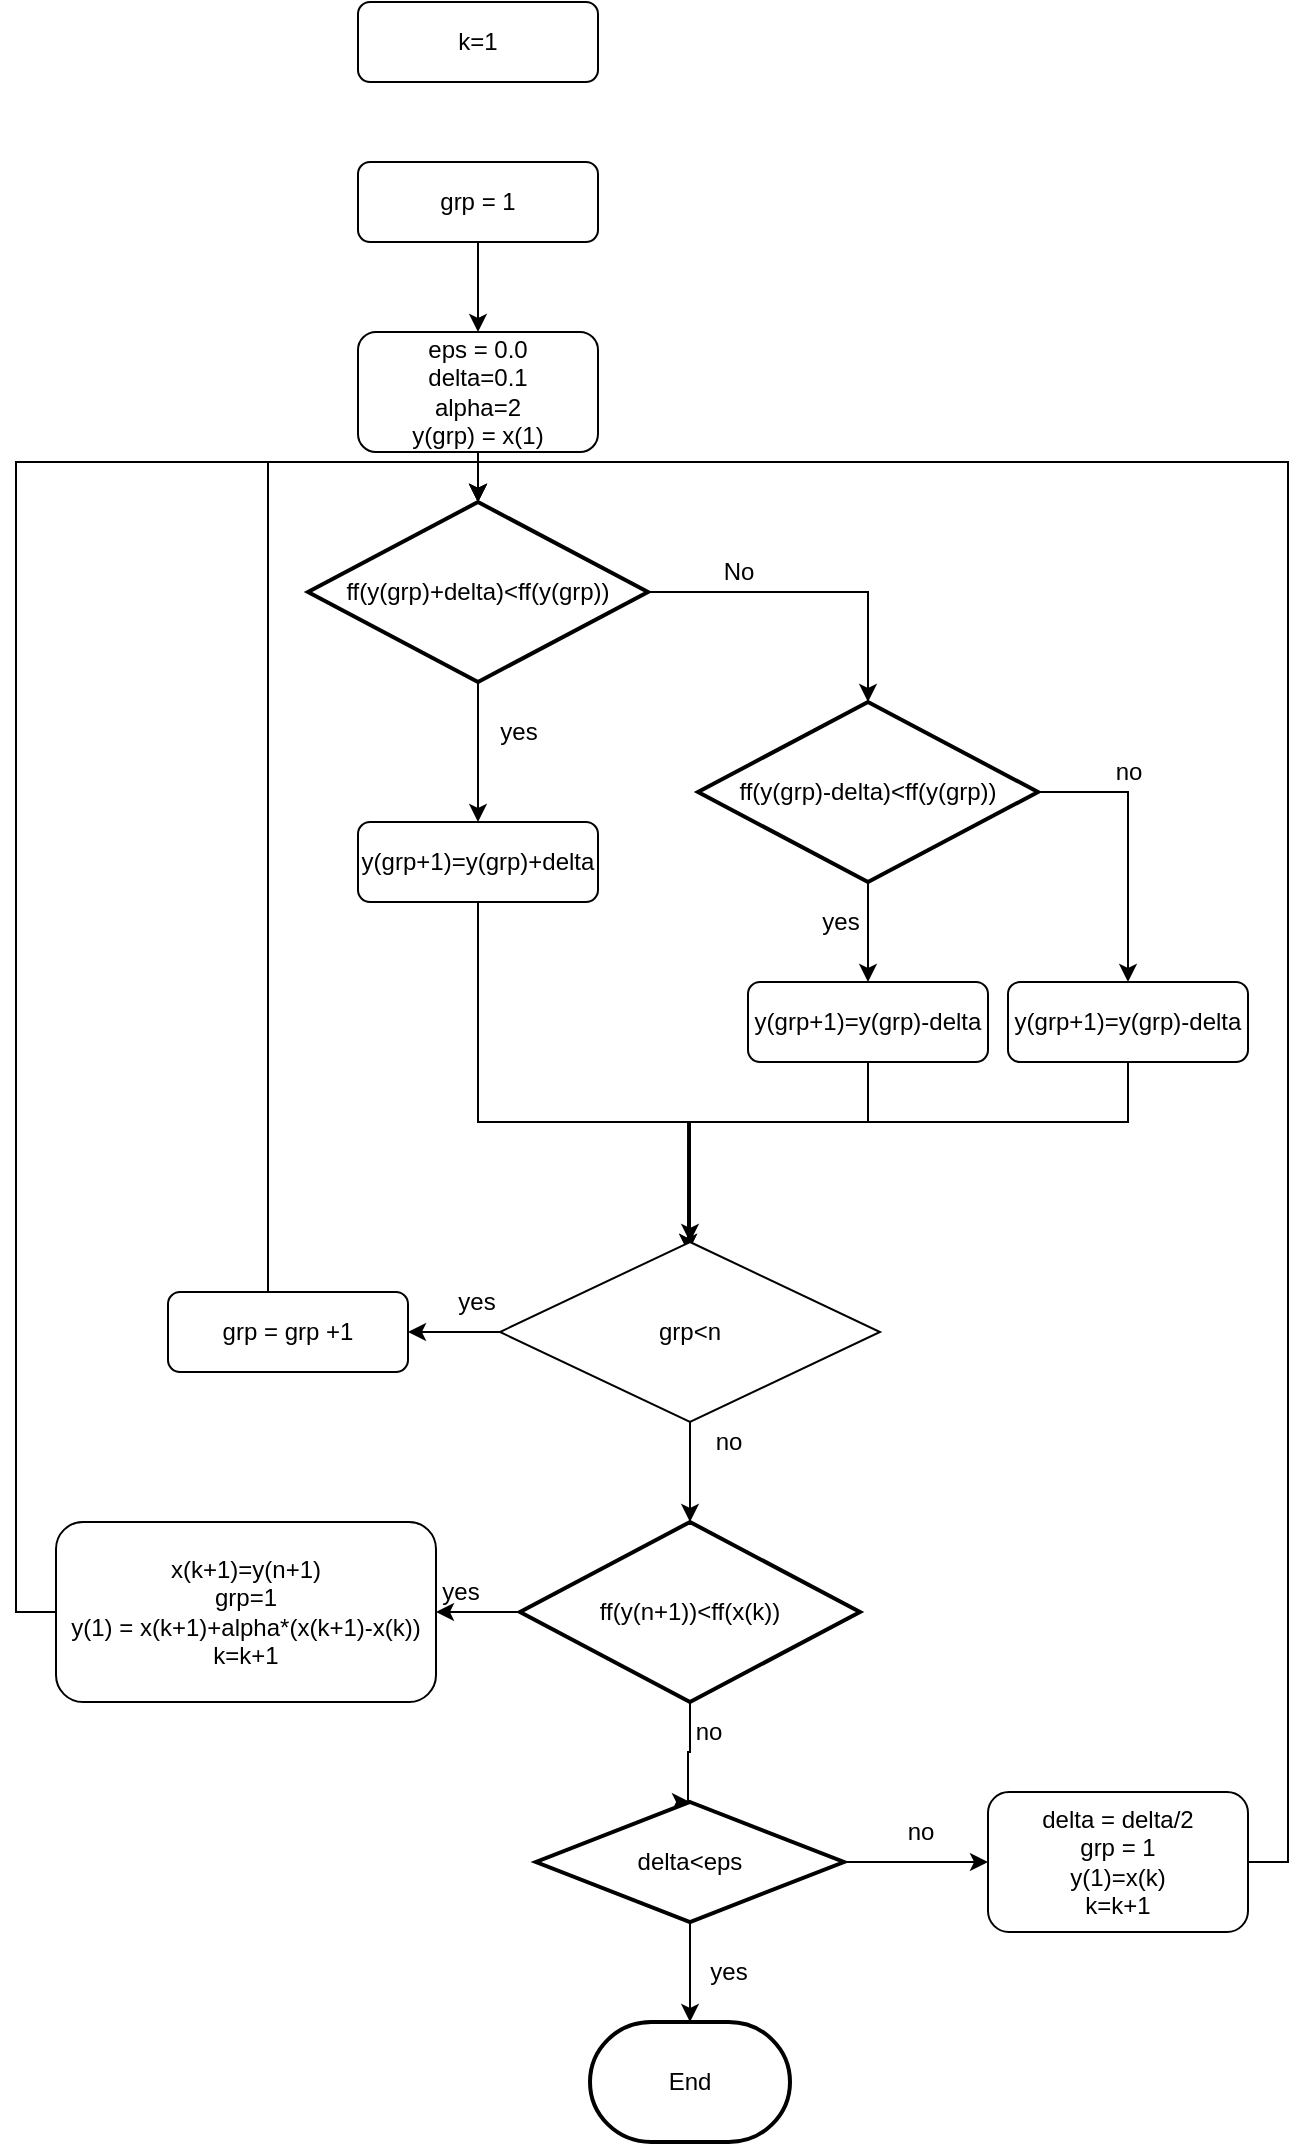 <mxfile version="20.2.3" type="device"><diagram id="C5RBs43oDa-KdzZeNtuy" name="Page-1"><mxGraphModel dx="868" dy="553" grid="1" gridSize="10" guides="1" tooltips="1" connect="1" arrows="1" fold="1" page="1" pageScale="1" pageWidth="827" pageHeight="1169" math="0" shadow="0"><root><mxCell id="WIyWlLk6GJQsqaUBKTNV-0"/><mxCell id="WIyWlLk6GJQsqaUBKTNV-1" parent="WIyWlLk6GJQsqaUBKTNV-0"/><mxCell id="IJahb92h7M04lom8zVv1-36" style="edgeStyle=orthogonalEdgeStyle;rounded=0;orthogonalLoop=1;jettySize=auto;html=1;exitX=0.5;exitY=1;exitDx=0;exitDy=0;entryX=0.5;entryY=0;entryDx=0;entryDy=0;" edge="1" parent="WIyWlLk6GJQsqaUBKTNV-1" source="IJahb92h7M04lom8zVv1-32"><mxGeometry relative="1" as="geometry"><mxPoint x="255" y="340" as="targetPoint"/></mxGeometry></mxCell><mxCell id="IJahb92h7M04lom8zVv1-32" value="eps = 0.0&lt;br&gt;delta=0.1&lt;br&gt;alpha=2&lt;br&gt;y(grp) = x(1)" style="rounded=1;whiteSpace=wrap;html=1;fontSize=12;glass=0;strokeWidth=1;shadow=0;" vertex="1" parent="WIyWlLk6GJQsqaUBKTNV-1"><mxGeometry x="195" y="255" width="120" height="60" as="geometry"/></mxCell><mxCell id="IJahb92h7M04lom8zVv1-35" style="edgeStyle=orthogonalEdgeStyle;rounded=0;orthogonalLoop=1;jettySize=auto;html=1;exitX=0.5;exitY=1;exitDx=0;exitDy=0;entryX=0.5;entryY=0;entryDx=0;entryDy=0;" edge="1" parent="WIyWlLk6GJQsqaUBKTNV-1" source="IJahb92h7M04lom8zVv1-34" target="IJahb92h7M04lom8zVv1-32"><mxGeometry relative="1" as="geometry"/></mxCell><mxCell id="IJahb92h7M04lom8zVv1-34" value="grp = 1" style="rounded=1;whiteSpace=wrap;html=1;fontSize=12;glass=0;strokeWidth=1;shadow=0;" vertex="1" parent="WIyWlLk6GJQsqaUBKTNV-1"><mxGeometry x="195" y="170" width="120" height="40" as="geometry"/></mxCell><mxCell id="IJahb92h7M04lom8zVv1-38" style="edgeStyle=orthogonalEdgeStyle;rounded=0;orthogonalLoop=1;jettySize=auto;html=1;exitX=0.5;exitY=1;exitDx=0;exitDy=0;exitPerimeter=0;entryX=0.5;entryY=0;entryDx=0;entryDy=0;" edge="1" parent="WIyWlLk6GJQsqaUBKTNV-1" source="IJahb92h7M04lom8zVv1-37" target="IJahb92h7M04lom8zVv1-39"><mxGeometry relative="1" as="geometry"><mxPoint x="425" y="385" as="targetPoint"/></mxGeometry></mxCell><mxCell id="IJahb92h7M04lom8zVv1-41" style="edgeStyle=orthogonalEdgeStyle;rounded=0;orthogonalLoop=1;jettySize=auto;html=1;exitX=1;exitY=0.5;exitDx=0;exitDy=0;exitPerimeter=0;entryX=0.5;entryY=0;entryDx=0;entryDy=0;entryPerimeter=0;" edge="1" parent="WIyWlLk6GJQsqaUBKTNV-1" source="IJahb92h7M04lom8zVv1-37" target="IJahb92h7M04lom8zVv1-45"><mxGeometry relative="1" as="geometry"><mxPoint x="425" y="385" as="targetPoint"/></mxGeometry></mxCell><mxCell id="IJahb92h7M04lom8zVv1-37" value="ff(y(grp)+delta)&amp;lt;ff(y(grp))" style="strokeWidth=2;html=1;shape=mxgraph.flowchart.decision;whiteSpace=wrap;" vertex="1" parent="WIyWlLk6GJQsqaUBKTNV-1"><mxGeometry x="170" y="340" width="170" height="90" as="geometry"/></mxCell><mxCell id="IJahb92h7M04lom8zVv1-52" style="edgeStyle=orthogonalEdgeStyle;rounded=0;orthogonalLoop=1;jettySize=auto;html=1;exitX=0.5;exitY=1;exitDx=0;exitDy=0;entryX=0.495;entryY=0.056;entryDx=0;entryDy=0;entryPerimeter=0;" edge="1" parent="WIyWlLk6GJQsqaUBKTNV-1" source="IJahb92h7M04lom8zVv1-39" target="IJahb92h7M04lom8zVv1-51"><mxGeometry relative="1" as="geometry"><mxPoint x="360" y="740" as="targetPoint"/><Array as="points"><mxPoint x="255" y="650"/><mxPoint x="360" y="650"/></Array></mxGeometry></mxCell><mxCell id="IJahb92h7M04lom8zVv1-39" value="y(grp+1)=y(grp)+delta" style="rounded=1;whiteSpace=wrap;html=1;fontSize=12;glass=0;strokeWidth=1;shadow=0;" vertex="1" parent="WIyWlLk6GJQsqaUBKTNV-1"><mxGeometry x="195" y="500" width="120" height="40" as="geometry"/></mxCell><mxCell id="IJahb92h7M04lom8zVv1-40" value="yes" style="text;html=1;align=center;verticalAlign=middle;resizable=0;points=[];autosize=1;strokeColor=none;fillColor=none;" vertex="1" parent="WIyWlLk6GJQsqaUBKTNV-1"><mxGeometry x="255" y="440" width="40" height="30" as="geometry"/></mxCell><mxCell id="IJahb92h7M04lom8zVv1-42" value="No" style="text;html=1;align=center;verticalAlign=middle;resizable=0;points=[];autosize=1;strokeColor=none;fillColor=none;" vertex="1" parent="WIyWlLk6GJQsqaUBKTNV-1"><mxGeometry x="365" y="360" width="40" height="30" as="geometry"/></mxCell><mxCell id="IJahb92h7M04lom8zVv1-47" style="edgeStyle=orthogonalEdgeStyle;rounded=0;orthogonalLoop=1;jettySize=auto;html=1;exitX=0.5;exitY=1;exitDx=0;exitDy=0;exitPerimeter=0;" edge="1" parent="WIyWlLk6GJQsqaUBKTNV-1" source="IJahb92h7M04lom8zVv1-45" target="IJahb92h7M04lom8zVv1-46"><mxGeometry relative="1" as="geometry"/></mxCell><mxCell id="IJahb92h7M04lom8zVv1-49" style="edgeStyle=orthogonalEdgeStyle;rounded=0;orthogonalLoop=1;jettySize=auto;html=1;exitX=1;exitY=0.5;exitDx=0;exitDy=0;exitPerimeter=0;entryX=0.5;entryY=0;entryDx=0;entryDy=0;" edge="1" parent="WIyWlLk6GJQsqaUBKTNV-1" source="IJahb92h7M04lom8zVv1-45" target="IJahb92h7M04lom8zVv1-54"><mxGeometry relative="1" as="geometry"><mxPoint x="550" y="570" as="targetPoint"/></mxGeometry></mxCell><mxCell id="IJahb92h7M04lom8zVv1-45" value="ff(y(grp)-delta)&amp;lt;ff(y(grp))" style="strokeWidth=2;html=1;shape=mxgraph.flowchart.decision;whiteSpace=wrap;" vertex="1" parent="WIyWlLk6GJQsqaUBKTNV-1"><mxGeometry x="365" y="440" width="170" height="90" as="geometry"/></mxCell><mxCell id="IJahb92h7M04lom8zVv1-53" style="edgeStyle=orthogonalEdgeStyle;rounded=0;orthogonalLoop=1;jettySize=auto;html=1;exitX=0.5;exitY=1;exitDx=0;exitDy=0;entryX=0.495;entryY=0.056;entryDx=0;entryDy=0;entryPerimeter=0;" edge="1" parent="WIyWlLk6GJQsqaUBKTNV-1" source="IJahb92h7M04lom8zVv1-46" target="IJahb92h7M04lom8zVv1-51"><mxGeometry relative="1" as="geometry"><mxPoint x="360" y="740" as="targetPoint"/><Array as="points"><mxPoint x="450" y="650"/><mxPoint x="360" y="650"/></Array></mxGeometry></mxCell><mxCell id="IJahb92h7M04lom8zVv1-46" value="y(grp+1)=y(grp)-delta" style="rounded=1;whiteSpace=wrap;html=1;fontSize=12;glass=0;strokeWidth=1;shadow=0;" vertex="1" parent="WIyWlLk6GJQsqaUBKTNV-1"><mxGeometry x="390" y="580" width="120" height="40" as="geometry"/></mxCell><mxCell id="IJahb92h7M04lom8zVv1-48" value="yes" style="text;html=1;align=center;verticalAlign=middle;resizable=0;points=[];autosize=1;strokeColor=none;fillColor=none;" vertex="1" parent="WIyWlLk6GJQsqaUBKTNV-1"><mxGeometry x="416" y="535" width="40" height="30" as="geometry"/></mxCell><mxCell id="IJahb92h7M04lom8zVv1-50" value="no" style="text;html=1;align=center;verticalAlign=middle;resizable=0;points=[];autosize=1;strokeColor=none;fillColor=none;" vertex="1" parent="WIyWlLk6GJQsqaUBKTNV-1"><mxGeometry x="560" y="460" width="40" height="30" as="geometry"/></mxCell><mxCell id="IJahb92h7M04lom8zVv1-61" style="edgeStyle=orthogonalEdgeStyle;rounded=0;orthogonalLoop=1;jettySize=auto;html=1;exitX=0;exitY=0.5;exitDx=0;exitDy=0;entryX=1;entryY=0.5;entryDx=0;entryDy=0;" edge="1" parent="WIyWlLk6GJQsqaUBKTNV-1" source="IJahb92h7M04lom8zVv1-51" target="IJahb92h7M04lom8zVv1-56"><mxGeometry relative="1" as="geometry"/></mxCell><mxCell id="IJahb92h7M04lom8zVv1-63" style="edgeStyle=orthogonalEdgeStyle;rounded=0;orthogonalLoop=1;jettySize=auto;html=1;exitX=0.5;exitY=1;exitDx=0;exitDy=0;" edge="1" parent="WIyWlLk6GJQsqaUBKTNV-1" source="IJahb92h7M04lom8zVv1-51"><mxGeometry relative="1" as="geometry"><mxPoint x="361" y="850" as="targetPoint"/></mxGeometry></mxCell><mxCell id="IJahb92h7M04lom8zVv1-51" value="grp&amp;lt;n" style="rhombus;whiteSpace=wrap;html=1;" vertex="1" parent="WIyWlLk6GJQsqaUBKTNV-1"><mxGeometry x="266" y="710" width="190" height="90" as="geometry"/></mxCell><mxCell id="IJahb92h7M04lom8zVv1-55" style="edgeStyle=orthogonalEdgeStyle;rounded=0;orthogonalLoop=1;jettySize=auto;html=1;exitX=0.5;exitY=1;exitDx=0;exitDy=0;entryX=0.5;entryY=0;entryDx=0;entryDy=0;" edge="1" parent="WIyWlLk6GJQsqaUBKTNV-1" source="IJahb92h7M04lom8zVv1-54" target="IJahb92h7M04lom8zVv1-51"><mxGeometry relative="1" as="geometry"><Array as="points"><mxPoint x="580" y="650"/><mxPoint x="361" y="650"/></Array></mxGeometry></mxCell><mxCell id="IJahb92h7M04lom8zVv1-54" value="y(grp+1)=y(grp)-delta" style="rounded=1;whiteSpace=wrap;html=1;fontSize=12;glass=0;strokeWidth=1;shadow=0;" vertex="1" parent="WIyWlLk6GJQsqaUBKTNV-1"><mxGeometry x="520" y="580" width="120" height="40" as="geometry"/></mxCell><mxCell id="IJahb92h7M04lom8zVv1-62" style="edgeStyle=orthogonalEdgeStyle;rounded=0;orthogonalLoop=1;jettySize=auto;html=1;exitX=0.5;exitY=0;exitDx=0;exitDy=0;entryX=0.5;entryY=0;entryDx=0;entryDy=0;entryPerimeter=0;" edge="1" parent="WIyWlLk6GJQsqaUBKTNV-1" source="IJahb92h7M04lom8zVv1-56" target="IJahb92h7M04lom8zVv1-37"><mxGeometry relative="1" as="geometry"><mxPoint x="160" y="340" as="targetPoint"/><Array as="points"><mxPoint x="150" y="735"/><mxPoint x="150" y="320"/><mxPoint x="255" y="320"/></Array></mxGeometry></mxCell><mxCell id="IJahb92h7M04lom8zVv1-56" value="grp = grp +1" style="rounded=1;whiteSpace=wrap;html=1;fontSize=12;glass=0;strokeWidth=1;shadow=0;" vertex="1" parent="WIyWlLk6GJQsqaUBKTNV-1"><mxGeometry x="100" y="735" width="120" height="40" as="geometry"/></mxCell><mxCell id="IJahb92h7M04lom8zVv1-59" value="yes&lt;br&gt;" style="text;html=1;align=center;verticalAlign=middle;resizable=0;points=[];autosize=1;strokeColor=none;fillColor=none;" vertex="1" parent="WIyWlLk6GJQsqaUBKTNV-1"><mxGeometry x="234" y="725" width="40" height="30" as="geometry"/></mxCell><mxCell id="IJahb92h7M04lom8zVv1-64" value="no" style="text;html=1;align=center;verticalAlign=middle;resizable=0;points=[];autosize=1;strokeColor=none;fillColor=none;" vertex="1" parent="WIyWlLk6GJQsqaUBKTNV-1"><mxGeometry x="360" y="795" width="40" height="30" as="geometry"/></mxCell><mxCell id="IJahb92h7M04lom8zVv1-71" style="edgeStyle=orthogonalEdgeStyle;rounded=0;orthogonalLoop=1;jettySize=auto;html=1;exitX=0;exitY=0.5;exitDx=0;exitDy=0;exitPerimeter=0;entryX=1;entryY=0.5;entryDx=0;entryDy=0;" edge="1" parent="WIyWlLk6GJQsqaUBKTNV-1" source="IJahb92h7M04lom8zVv1-66" target="IJahb92h7M04lom8zVv1-68"><mxGeometry relative="1" as="geometry"/></mxCell><mxCell id="IJahb92h7M04lom8zVv1-73" style="edgeStyle=orthogonalEdgeStyle;rounded=0;orthogonalLoop=1;jettySize=auto;html=1;exitX=0.5;exitY=1;exitDx=0;exitDy=0;exitPerimeter=0;entryX=0.5;entryY=0;entryDx=0;entryDy=0;entryPerimeter=0;" edge="1" parent="WIyWlLk6GJQsqaUBKTNV-1" source="IJahb92h7M04lom8zVv1-66" target="IJahb92h7M04lom8zVv1-75"><mxGeometry relative="1" as="geometry"><mxPoint x="360" y="990" as="targetPoint"/><Array as="points"><mxPoint x="361" y="965"/><mxPoint x="360" y="965"/></Array></mxGeometry></mxCell><mxCell id="IJahb92h7M04lom8zVv1-66" value="ff(y(n+1))&amp;lt;ff(x(k))" style="strokeWidth=2;html=1;shape=mxgraph.flowchart.decision;whiteSpace=wrap;" vertex="1" parent="WIyWlLk6GJQsqaUBKTNV-1"><mxGeometry x="276" y="850" width="170" height="90" as="geometry"/></mxCell><mxCell id="IJahb92h7M04lom8zVv1-70" style="edgeStyle=orthogonalEdgeStyle;rounded=0;orthogonalLoop=1;jettySize=auto;html=1;exitX=0;exitY=0.5;exitDx=0;exitDy=0;entryX=0.5;entryY=0;entryDx=0;entryDy=0;entryPerimeter=0;" edge="1" parent="WIyWlLk6GJQsqaUBKTNV-1" source="IJahb92h7M04lom8zVv1-68" target="IJahb92h7M04lom8zVv1-37"><mxGeometry relative="1" as="geometry"><mxPoint x="10" y="300" as="targetPoint"/></mxGeometry></mxCell><mxCell id="IJahb92h7M04lom8zVv1-68" value="x(k+1)=y(n+1)&lt;br&gt;grp=1&lt;br&gt;y(1) = x(k+1)+alpha*(x(k+1)-x(k))&lt;br&gt;k=k+1" style="rounded=1;whiteSpace=wrap;html=1;fontSize=12;glass=0;strokeWidth=1;shadow=0;" vertex="1" parent="WIyWlLk6GJQsqaUBKTNV-1"><mxGeometry x="44" y="850" width="190" height="90" as="geometry"/></mxCell><mxCell id="IJahb92h7M04lom8zVv1-69" value="k=1" style="rounded=1;whiteSpace=wrap;html=1;fontSize=12;glass=0;strokeWidth=1;shadow=0;" vertex="1" parent="WIyWlLk6GJQsqaUBKTNV-1"><mxGeometry x="195" y="90" width="120" height="40" as="geometry"/></mxCell><mxCell id="IJahb92h7M04lom8zVv1-72" value="yes" style="text;html=1;align=center;verticalAlign=middle;resizable=0;points=[];autosize=1;strokeColor=none;fillColor=none;" vertex="1" parent="WIyWlLk6GJQsqaUBKTNV-1"><mxGeometry x="226" y="870" width="40" height="30" as="geometry"/></mxCell><mxCell id="IJahb92h7M04lom8zVv1-74" value="no" style="text;html=1;align=center;verticalAlign=middle;resizable=0;points=[];autosize=1;strokeColor=none;fillColor=none;" vertex="1" parent="WIyWlLk6GJQsqaUBKTNV-1"><mxGeometry x="350" y="940" width="40" height="30" as="geometry"/></mxCell><mxCell id="IJahb92h7M04lom8zVv1-78" style="edgeStyle=orthogonalEdgeStyle;rounded=0;orthogonalLoop=1;jettySize=auto;html=1;exitX=0.5;exitY=1;exitDx=0;exitDy=0;exitPerimeter=0;entryX=0.5;entryY=0;entryDx=0;entryDy=0;entryPerimeter=0;" edge="1" parent="WIyWlLk6GJQsqaUBKTNV-1" source="IJahb92h7M04lom8zVv1-75" target="IJahb92h7M04lom8zVv1-77"><mxGeometry relative="1" as="geometry"/></mxCell><mxCell id="IJahb92h7M04lom8zVv1-80" style="edgeStyle=orthogonalEdgeStyle;rounded=0;orthogonalLoop=1;jettySize=auto;html=1;exitX=1;exitY=0.5;exitDx=0;exitDy=0;exitPerimeter=0;entryX=0;entryY=0.5;entryDx=0;entryDy=0;" edge="1" parent="WIyWlLk6GJQsqaUBKTNV-1" source="IJahb92h7M04lom8zVv1-75" target="IJahb92h7M04lom8zVv1-82"><mxGeometry relative="1" as="geometry"><mxPoint x="530" y="1020" as="targetPoint"/></mxGeometry></mxCell><mxCell id="IJahb92h7M04lom8zVv1-75" value="delta&amp;lt;eps" style="strokeWidth=2;html=1;shape=mxgraph.flowchart.decision;whiteSpace=wrap;" vertex="1" parent="WIyWlLk6GJQsqaUBKTNV-1"><mxGeometry x="284" y="990" width="154" height="60" as="geometry"/></mxCell><mxCell id="IJahb92h7M04lom8zVv1-77" value="End" style="strokeWidth=2;html=1;shape=mxgraph.flowchart.terminator;whiteSpace=wrap;" vertex="1" parent="WIyWlLk6GJQsqaUBKTNV-1"><mxGeometry x="311" y="1100" width="100" height="60" as="geometry"/></mxCell><mxCell id="IJahb92h7M04lom8zVv1-79" value="yes" style="text;html=1;align=center;verticalAlign=middle;resizable=0;points=[];autosize=1;strokeColor=none;fillColor=none;" vertex="1" parent="WIyWlLk6GJQsqaUBKTNV-1"><mxGeometry x="360" y="1060" width="40" height="30" as="geometry"/></mxCell><mxCell id="IJahb92h7M04lom8zVv1-81" value="no" style="text;html=1;align=center;verticalAlign=middle;resizable=0;points=[];autosize=1;strokeColor=none;fillColor=none;" vertex="1" parent="WIyWlLk6GJQsqaUBKTNV-1"><mxGeometry x="456" y="990" width="40" height="30" as="geometry"/></mxCell><mxCell id="IJahb92h7M04lom8zVv1-84" style="edgeStyle=orthogonalEdgeStyle;rounded=0;orthogonalLoop=1;jettySize=auto;html=1;exitX=1;exitY=0.5;exitDx=0;exitDy=0;entryX=0.5;entryY=0;entryDx=0;entryDy=0;entryPerimeter=0;" edge="1" parent="WIyWlLk6GJQsqaUBKTNV-1" source="IJahb92h7M04lom8zVv1-82" target="IJahb92h7M04lom8zVv1-37"><mxGeometry relative="1" as="geometry"/></mxCell><mxCell id="IJahb92h7M04lom8zVv1-82" value="delta = delta/2&lt;br&gt;grp = 1&lt;br&gt;y(1)=x(k)&lt;br&gt;k=k+1" style="rounded=1;whiteSpace=wrap;html=1;fontSize=12;glass=0;strokeWidth=1;shadow=0;" vertex="1" parent="WIyWlLk6GJQsqaUBKTNV-1"><mxGeometry x="510" y="985" width="130" height="70" as="geometry"/></mxCell></root></mxGraphModel></diagram></mxfile>